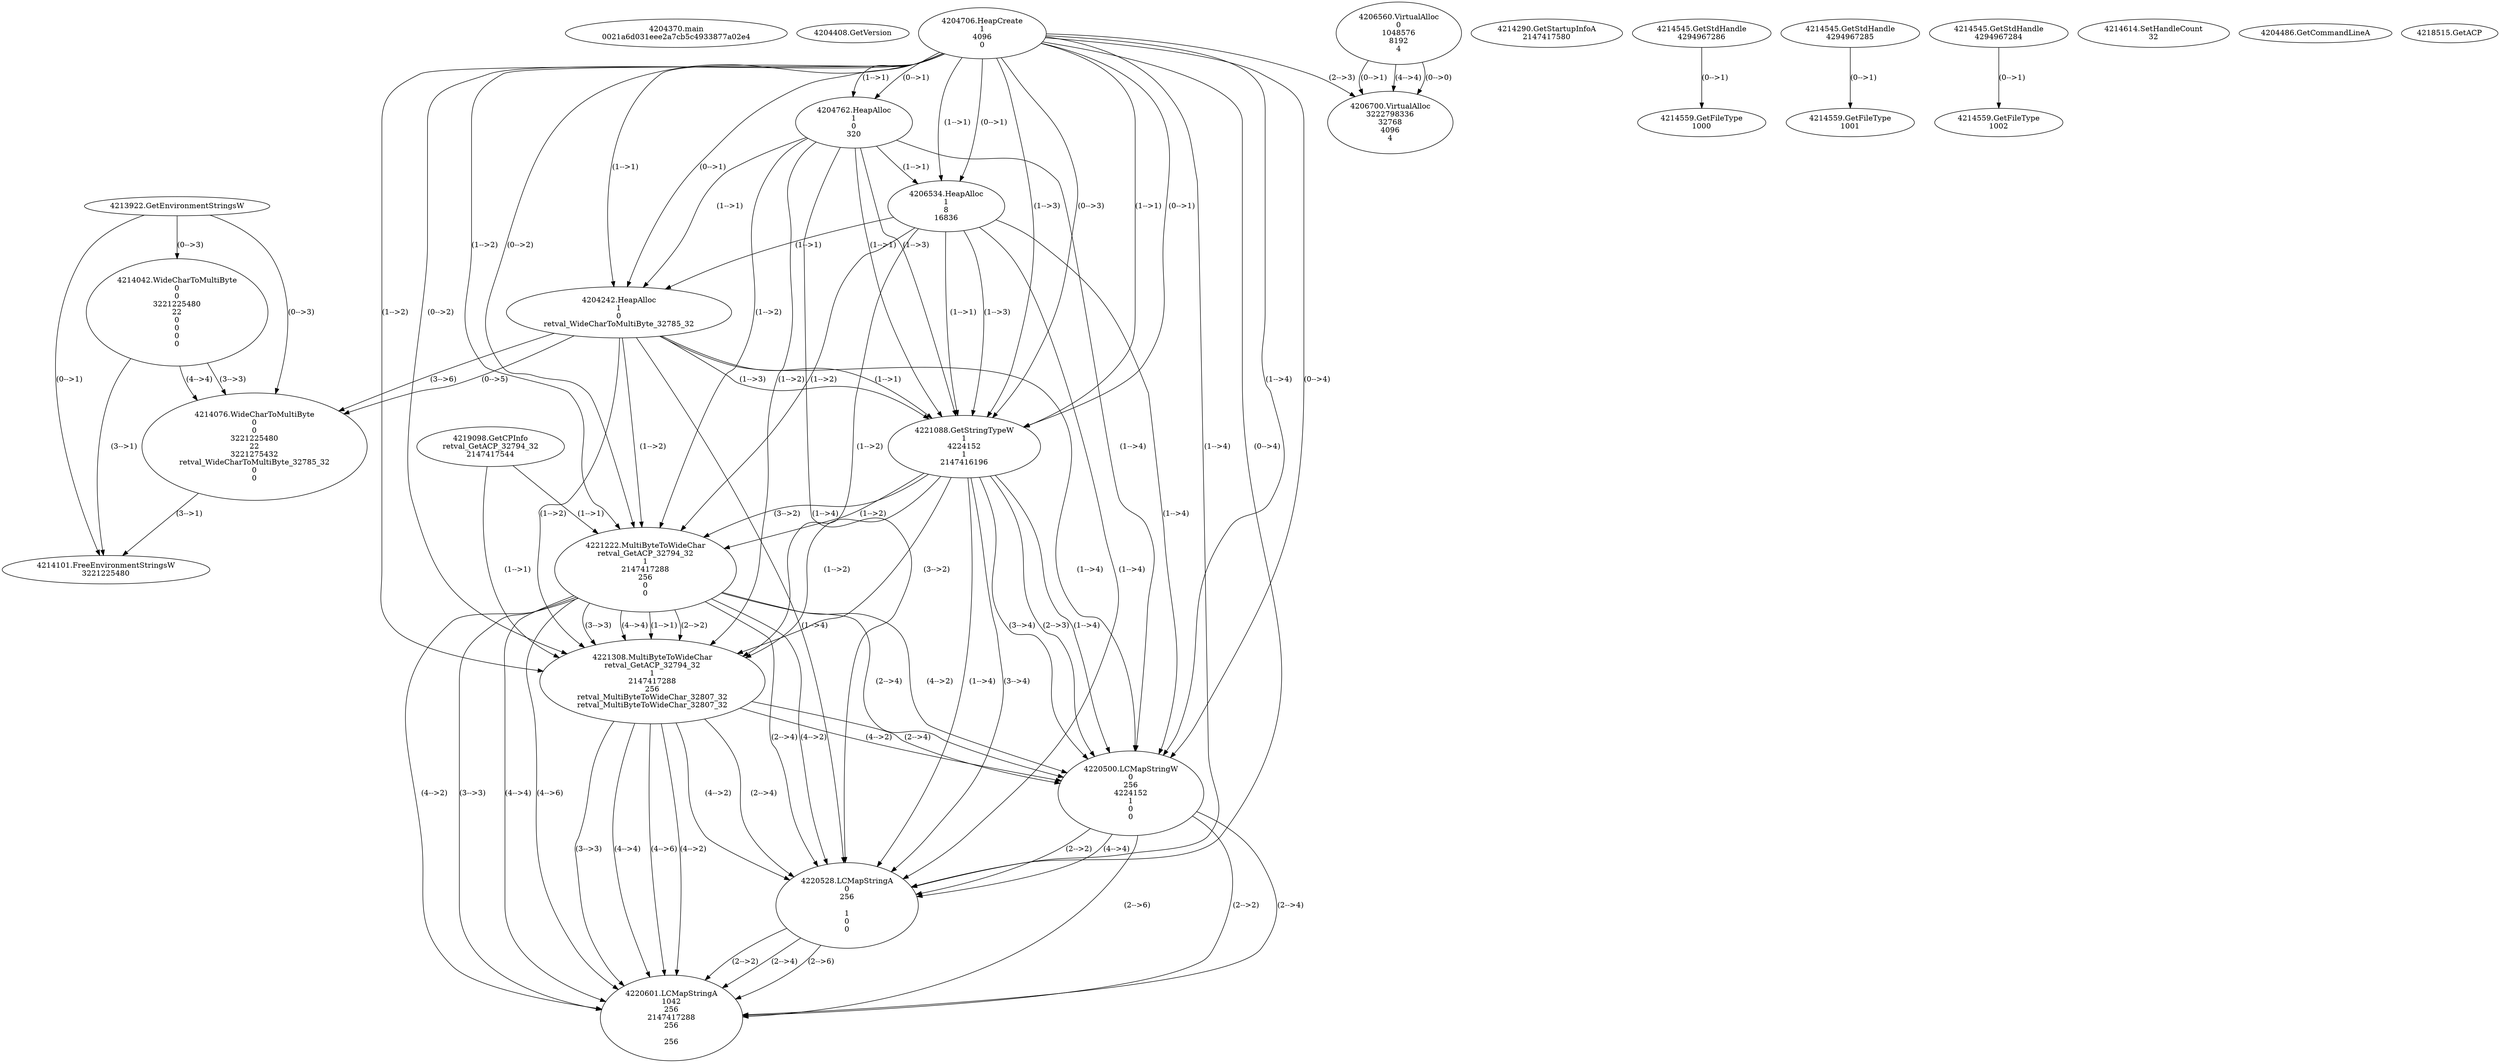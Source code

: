 // Global SCDG with merge call
digraph {
	0 [label="4204370.main
0021a6d031eee2a7cb5c4933877a02e4"]
	1 [label="4204408.GetVersion
"]
	2 [label="4204706.HeapCreate
1
4096
0"]
	3 [label="4204762.HeapAlloc
1
0
320"]
	2 -> 3 [label="(1-->1)"]
	2 -> 3 [label="(0-->1)"]
	4 [label="4206534.HeapAlloc
1
8
16836"]
	2 -> 4 [label="(1-->1)"]
	2 -> 4 [label="(0-->1)"]
	3 -> 4 [label="(1-->1)"]
	5 [label="4206560.VirtualAlloc
0
1048576
8192
4"]
	6 [label="4206700.VirtualAlloc
3222798336
32768
4096
4"]
	5 -> 6 [label="(0-->1)"]
	2 -> 6 [label="(2-->3)"]
	5 -> 6 [label="(4-->4)"]
	5 -> 6 [label="(0-->0)"]
	7 [label="4214290.GetStartupInfoA
2147417580"]
	8 [label="4214545.GetStdHandle
4294967286"]
	9 [label="4214559.GetFileType
1000"]
	8 -> 9 [label="(0-->1)"]
	10 [label="4214545.GetStdHandle
4294967285"]
	11 [label="4214559.GetFileType
1001"]
	10 -> 11 [label="(0-->1)"]
	12 [label="4214545.GetStdHandle
4294967284"]
	13 [label="4214559.GetFileType
1002"]
	12 -> 13 [label="(0-->1)"]
	14 [label="4214614.SetHandleCount
32"]
	15 [label="4204486.GetCommandLineA
"]
	16 [label="4213922.GetEnvironmentStringsW
"]
	17 [label="4214042.WideCharToMultiByte
0
0
3221225480
22
0
0
0
0"]
	16 -> 17 [label="(0-->3)"]
	18 [label="4204242.HeapAlloc
1
0
retval_WideCharToMultiByte_32785_32"]
	2 -> 18 [label="(1-->1)"]
	2 -> 18 [label="(0-->1)"]
	3 -> 18 [label="(1-->1)"]
	4 -> 18 [label="(1-->1)"]
	19 [label="4214076.WideCharToMultiByte
0
0
3221225480
22
3221275432
retval_WideCharToMultiByte_32785_32
0
0"]
	16 -> 19 [label="(0-->3)"]
	17 -> 19 [label="(3-->3)"]
	17 -> 19 [label="(4-->4)"]
	18 -> 19 [label="(0-->5)"]
	18 -> 19 [label="(3-->6)"]
	20 [label="4214101.FreeEnvironmentStringsW
3221225480"]
	16 -> 20 [label="(0-->1)"]
	17 -> 20 [label="(3-->1)"]
	19 -> 20 [label="(3-->1)"]
	21 [label="4218515.GetACP
"]
	22 [label="4219098.GetCPInfo
retval_GetACP_32794_32
2147417544"]
	23 [label="4221088.GetStringTypeW
1
4224152
1
2147416196"]
	2 -> 23 [label="(1-->1)"]
	2 -> 23 [label="(0-->1)"]
	3 -> 23 [label="(1-->1)"]
	4 -> 23 [label="(1-->1)"]
	18 -> 23 [label="(1-->1)"]
	2 -> 23 [label="(1-->3)"]
	2 -> 23 [label="(0-->3)"]
	3 -> 23 [label="(1-->3)"]
	4 -> 23 [label="(1-->3)"]
	18 -> 23 [label="(1-->3)"]
	24 [label="4221222.MultiByteToWideChar
retval_GetACP_32794_32
1
2147417288
256
0
0"]
	22 -> 24 [label="(1-->1)"]
	2 -> 24 [label="(1-->2)"]
	2 -> 24 [label="(0-->2)"]
	3 -> 24 [label="(1-->2)"]
	4 -> 24 [label="(1-->2)"]
	18 -> 24 [label="(1-->2)"]
	23 -> 24 [label="(1-->2)"]
	23 -> 24 [label="(3-->2)"]
	25 [label="4221308.MultiByteToWideChar
retval_GetACP_32794_32
1
2147417288
256
retval_MultiByteToWideChar_32807_32
retval_MultiByteToWideChar_32807_32"]
	22 -> 25 [label="(1-->1)"]
	24 -> 25 [label="(1-->1)"]
	2 -> 25 [label="(1-->2)"]
	2 -> 25 [label="(0-->2)"]
	3 -> 25 [label="(1-->2)"]
	4 -> 25 [label="(1-->2)"]
	18 -> 25 [label="(1-->2)"]
	23 -> 25 [label="(1-->2)"]
	23 -> 25 [label="(3-->2)"]
	24 -> 25 [label="(2-->2)"]
	24 -> 25 [label="(3-->3)"]
	24 -> 25 [label="(4-->4)"]
	26 [label="4220500.LCMapStringW
0
256
4224152
1
0
0"]
	24 -> 26 [label="(4-->2)"]
	25 -> 26 [label="(4-->2)"]
	23 -> 26 [label="(2-->3)"]
	2 -> 26 [label="(1-->4)"]
	2 -> 26 [label="(0-->4)"]
	3 -> 26 [label="(1-->4)"]
	4 -> 26 [label="(1-->4)"]
	18 -> 26 [label="(1-->4)"]
	23 -> 26 [label="(1-->4)"]
	23 -> 26 [label="(3-->4)"]
	24 -> 26 [label="(2-->4)"]
	25 -> 26 [label="(2-->4)"]
	27 [label="4220528.LCMapStringA
0
256

1
0
0"]
	24 -> 27 [label="(4-->2)"]
	25 -> 27 [label="(4-->2)"]
	26 -> 27 [label="(2-->2)"]
	2 -> 27 [label="(1-->4)"]
	2 -> 27 [label="(0-->4)"]
	3 -> 27 [label="(1-->4)"]
	4 -> 27 [label="(1-->4)"]
	18 -> 27 [label="(1-->4)"]
	23 -> 27 [label="(1-->4)"]
	23 -> 27 [label="(3-->4)"]
	24 -> 27 [label="(2-->4)"]
	25 -> 27 [label="(2-->4)"]
	26 -> 27 [label="(4-->4)"]
	28 [label="4220601.LCMapStringA
1042
256
2147417288
256

256"]
	24 -> 28 [label="(4-->2)"]
	25 -> 28 [label="(4-->2)"]
	26 -> 28 [label="(2-->2)"]
	27 -> 28 [label="(2-->2)"]
	24 -> 28 [label="(3-->3)"]
	25 -> 28 [label="(3-->3)"]
	24 -> 28 [label="(4-->4)"]
	25 -> 28 [label="(4-->4)"]
	26 -> 28 [label="(2-->4)"]
	27 -> 28 [label="(2-->4)"]
	24 -> 28 [label="(4-->6)"]
	25 -> 28 [label="(4-->6)"]
	26 -> 28 [label="(2-->6)"]
	27 -> 28 [label="(2-->6)"]
}
